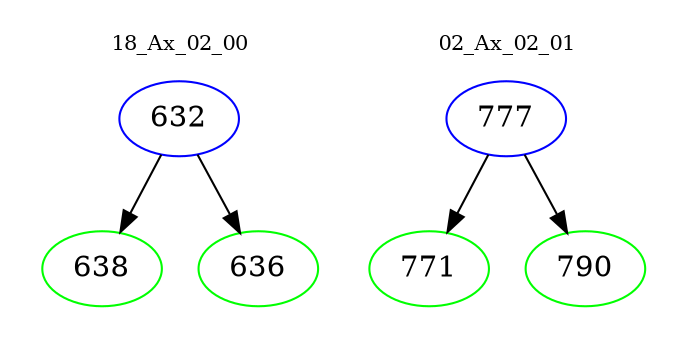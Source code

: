 digraph{
subgraph cluster_0 {
color = white
label = "18_Ax_02_00";
fontsize=10;
T0_632 [label="632", color="blue"]
T0_632 -> T0_638 [color="black"]
T0_638 [label="638", color="green"]
T0_632 -> T0_636 [color="black"]
T0_636 [label="636", color="green"]
}
subgraph cluster_1 {
color = white
label = "02_Ax_02_01";
fontsize=10;
T1_777 [label="777", color="blue"]
T1_777 -> T1_771 [color="black"]
T1_771 [label="771", color="green"]
T1_777 -> T1_790 [color="black"]
T1_790 [label="790", color="green"]
}
}
